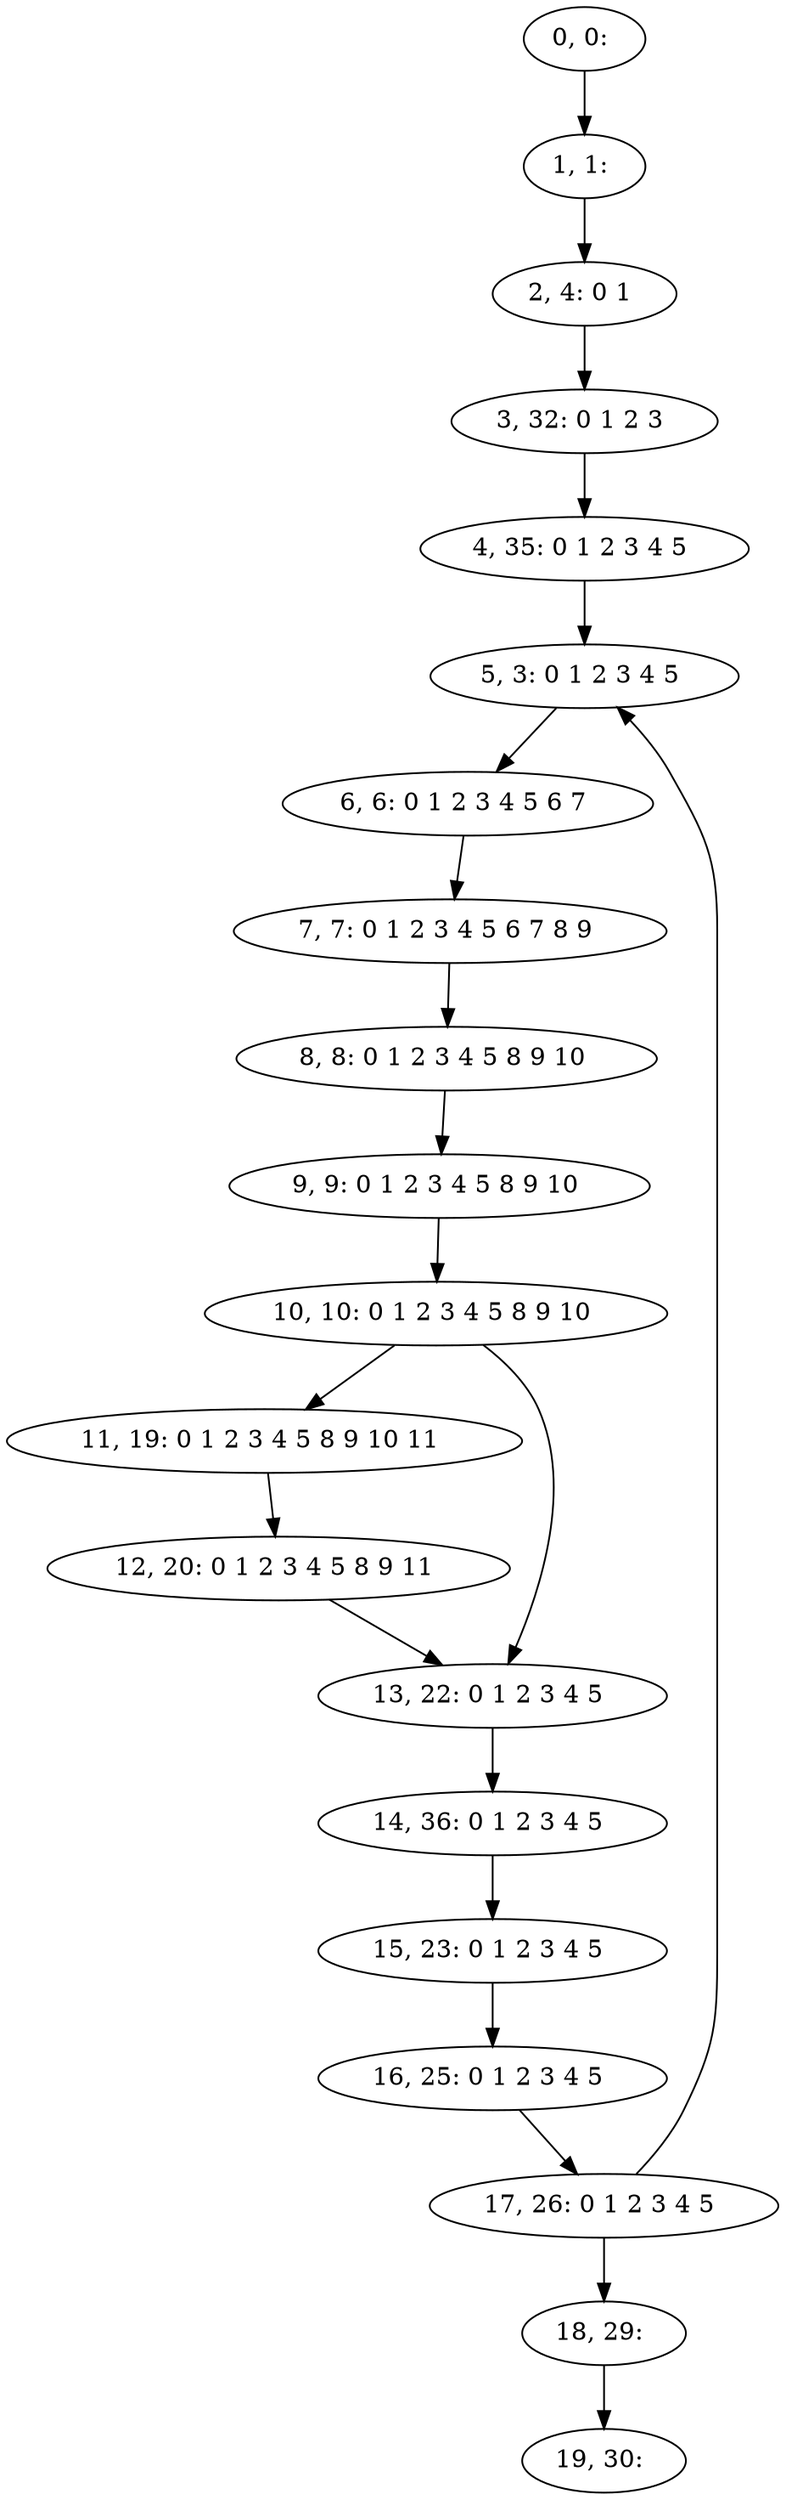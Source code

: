 digraph G {
0[label="0, 0: "];
1[label="1, 1: "];
2[label="2, 4: 0 1 "];
3[label="3, 32: 0 1 2 3 "];
4[label="4, 35: 0 1 2 3 4 5 "];
5[label="5, 3: 0 1 2 3 4 5 "];
6[label="6, 6: 0 1 2 3 4 5 6 7 "];
7[label="7, 7: 0 1 2 3 4 5 6 7 8 9 "];
8[label="8, 8: 0 1 2 3 4 5 8 9 10 "];
9[label="9, 9: 0 1 2 3 4 5 8 9 10 "];
10[label="10, 10: 0 1 2 3 4 5 8 9 10 "];
11[label="11, 19: 0 1 2 3 4 5 8 9 10 11 "];
12[label="12, 20: 0 1 2 3 4 5 8 9 11 "];
13[label="13, 22: 0 1 2 3 4 5 "];
14[label="14, 36: 0 1 2 3 4 5 "];
15[label="15, 23: 0 1 2 3 4 5 "];
16[label="16, 25: 0 1 2 3 4 5 "];
17[label="17, 26: 0 1 2 3 4 5 "];
18[label="18, 29: "];
19[label="19, 30: "];
0->1 ;
1->2 ;
2->3 ;
3->4 ;
4->5 ;
5->6 ;
6->7 ;
7->8 ;
8->9 ;
9->10 ;
10->11 ;
10->13 ;
11->12 ;
12->13 ;
13->14 ;
14->15 ;
15->16 ;
16->17 ;
17->18 ;
17->5 ;
18->19 ;
}

